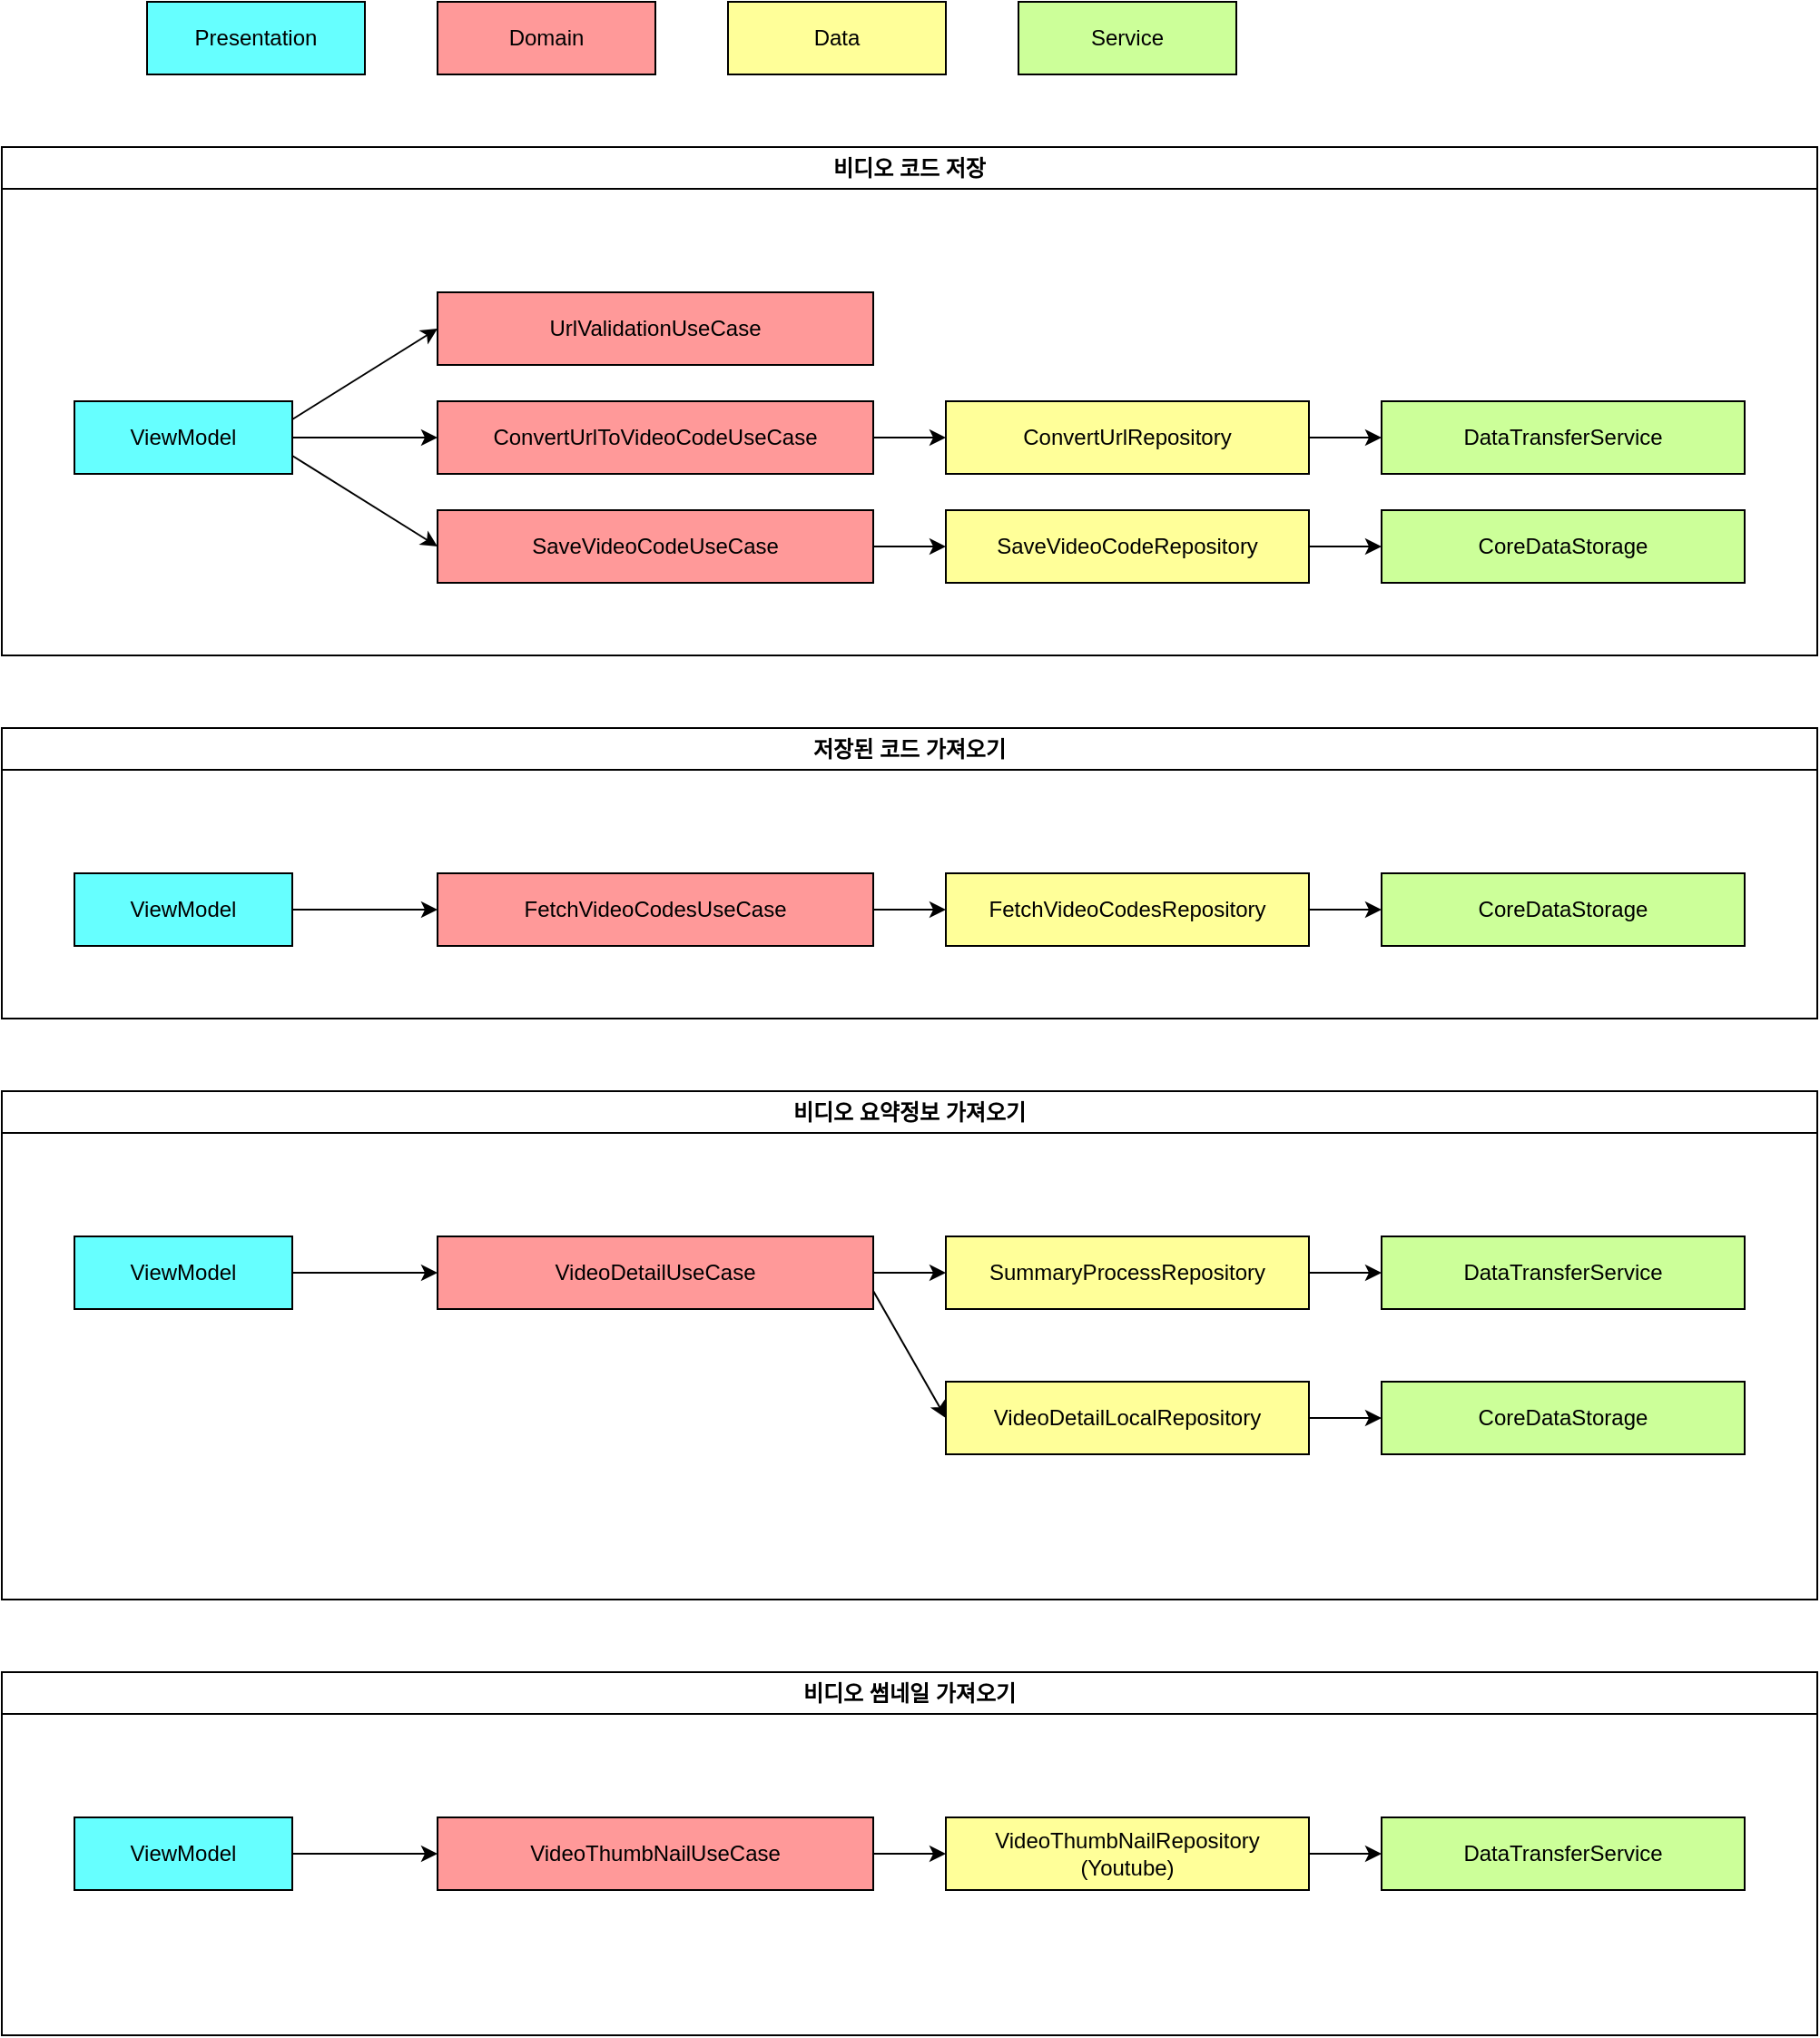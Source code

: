 <mxfile version="22.1.16" type="device">
  <diagram name="페이지-1" id="zKyEZFsJf5ltNaGfMavE">
    <mxGraphModel dx="1592" dy="-152" grid="1" gridSize="10" guides="1" tooltips="1" connect="1" arrows="1" fold="1" page="1" pageScale="1" pageWidth="827" pageHeight="1169" math="0" shadow="0">
      <root>
        <mxCell id="0" />
        <mxCell id="1" parent="0" />
        <mxCell id="MvfcVdHiKDBlGKzfitRY-55" value="Presentation" style="rounded=0;whiteSpace=wrap;html=1;fillColor=#66FFFF;" vertex="1" parent="1">
          <mxGeometry x="160" y="1200" width="120" height="40" as="geometry" />
        </mxCell>
        <mxCell id="MvfcVdHiKDBlGKzfitRY-56" value="Domain" style="rounded=0;whiteSpace=wrap;html=1;fillColor=#FF9999;" vertex="1" parent="1">
          <mxGeometry x="320" y="1200" width="120" height="40" as="geometry" />
        </mxCell>
        <mxCell id="MvfcVdHiKDBlGKzfitRY-57" value="Data" style="rounded=0;whiteSpace=wrap;html=1;fillColor=#FFFF99;" vertex="1" parent="1">
          <mxGeometry x="480" y="1200" width="120" height="40" as="geometry" />
        </mxCell>
        <mxCell id="MvfcVdHiKDBlGKzfitRY-58" value="비디오 코드 저장" style="swimlane;whiteSpace=wrap;html=1;" vertex="1" parent="1">
          <mxGeometry x="80" y="1280" width="1000" height="280" as="geometry" />
        </mxCell>
        <mxCell id="MvfcVdHiKDBlGKzfitRY-5" value="UrlValidationUseCase" style="rounded=0;whiteSpace=wrap;html=1;fillColor=#FF9999;" vertex="1" parent="MvfcVdHiKDBlGKzfitRY-58">
          <mxGeometry x="240" y="80" width="240" height="40" as="geometry" />
        </mxCell>
        <mxCell id="MvfcVdHiKDBlGKzfitRY-7" value="SaveVideoCodeUseCase" style="rounded=0;whiteSpace=wrap;html=1;fillColor=#FF9999;" vertex="1" parent="MvfcVdHiKDBlGKzfitRY-58">
          <mxGeometry x="240" y="200" width="240" height="40" as="geometry" />
        </mxCell>
        <mxCell id="MvfcVdHiKDBlGKzfitRY-9" value="ConvertUrlToVideoCodeUseCase" style="rounded=0;whiteSpace=wrap;html=1;fillColor=#FF9999;" vertex="1" parent="MvfcVdHiKDBlGKzfitRY-58">
          <mxGeometry x="240" y="140" width="240" height="40" as="geometry" />
        </mxCell>
        <mxCell id="MvfcVdHiKDBlGKzfitRY-11" value="SaveVideoCodeRepository" style="rounded=0;whiteSpace=wrap;html=1;fillColor=#FFFF99;" vertex="1" parent="MvfcVdHiKDBlGKzfitRY-58">
          <mxGeometry x="520" y="200" width="200" height="40" as="geometry" />
        </mxCell>
        <mxCell id="MvfcVdHiKDBlGKzfitRY-64" style="edgeStyle=orthogonalEdgeStyle;rounded=0;orthogonalLoop=1;jettySize=auto;html=1;entryX=0;entryY=0.5;entryDx=0;entryDy=0;" edge="1" parent="MvfcVdHiKDBlGKzfitRY-58" source="MvfcVdHiKDBlGKzfitRY-7" target="MvfcVdHiKDBlGKzfitRY-11">
          <mxGeometry relative="1" as="geometry" />
        </mxCell>
        <mxCell id="MvfcVdHiKDBlGKzfitRY-13" value="ConvertUrlRepository" style="rounded=0;whiteSpace=wrap;html=1;fillColor=#FFFF99;" vertex="1" parent="MvfcVdHiKDBlGKzfitRY-58">
          <mxGeometry x="520" y="140" width="200" height="40" as="geometry" />
        </mxCell>
        <mxCell id="MvfcVdHiKDBlGKzfitRY-63" style="edgeStyle=orthogonalEdgeStyle;rounded=0;orthogonalLoop=1;jettySize=auto;html=1;entryX=0;entryY=0.5;entryDx=0;entryDy=0;" edge="1" parent="MvfcVdHiKDBlGKzfitRY-58" source="MvfcVdHiKDBlGKzfitRY-9" target="MvfcVdHiKDBlGKzfitRY-13">
          <mxGeometry relative="1" as="geometry" />
        </mxCell>
        <mxCell id="MvfcVdHiKDBlGKzfitRY-14" value="CoreDataStorage" style="rounded=0;whiteSpace=wrap;html=1;fillColor=#CCFF99;" vertex="1" parent="MvfcVdHiKDBlGKzfitRY-58">
          <mxGeometry x="760" y="200" width="200" height="40" as="geometry" />
        </mxCell>
        <mxCell id="MvfcVdHiKDBlGKzfitRY-66" value="" style="edgeStyle=orthogonalEdgeStyle;rounded=0;orthogonalLoop=1;jettySize=auto;html=1;" edge="1" parent="MvfcVdHiKDBlGKzfitRY-58" source="MvfcVdHiKDBlGKzfitRY-11" target="MvfcVdHiKDBlGKzfitRY-14">
          <mxGeometry relative="1" as="geometry" />
        </mxCell>
        <mxCell id="MvfcVdHiKDBlGKzfitRY-15" value="DataTransferService" style="rounded=0;whiteSpace=wrap;html=1;fillColor=#CCFF99;" vertex="1" parent="MvfcVdHiKDBlGKzfitRY-58">
          <mxGeometry x="760" y="140" width="200" height="40" as="geometry" />
        </mxCell>
        <mxCell id="MvfcVdHiKDBlGKzfitRY-65" style="edgeStyle=orthogonalEdgeStyle;rounded=0;orthogonalLoop=1;jettySize=auto;html=1;entryX=0;entryY=0.5;entryDx=0;entryDy=0;" edge="1" parent="MvfcVdHiKDBlGKzfitRY-58" source="MvfcVdHiKDBlGKzfitRY-13" target="MvfcVdHiKDBlGKzfitRY-15">
          <mxGeometry relative="1" as="geometry" />
        </mxCell>
        <mxCell id="MvfcVdHiKDBlGKzfitRY-70" style="rounded=0;orthogonalLoop=1;jettySize=auto;html=1;entryX=0;entryY=0.5;entryDx=0;entryDy=0;exitX=1;exitY=0.25;exitDx=0;exitDy=0;" edge="1" parent="MvfcVdHiKDBlGKzfitRY-58" source="MvfcVdHiKDBlGKzfitRY-68" target="MvfcVdHiKDBlGKzfitRY-5">
          <mxGeometry relative="1" as="geometry" />
        </mxCell>
        <mxCell id="MvfcVdHiKDBlGKzfitRY-71" style="rounded=0;orthogonalLoop=1;jettySize=auto;html=1;entryX=0;entryY=0.5;entryDx=0;entryDy=0;" edge="1" parent="MvfcVdHiKDBlGKzfitRY-58" source="MvfcVdHiKDBlGKzfitRY-68" target="MvfcVdHiKDBlGKzfitRY-9">
          <mxGeometry relative="1" as="geometry" />
        </mxCell>
        <mxCell id="MvfcVdHiKDBlGKzfitRY-72" style="rounded=0;orthogonalLoop=1;jettySize=auto;html=1;entryX=0;entryY=0.5;entryDx=0;entryDy=0;exitX=1;exitY=0.75;exitDx=0;exitDy=0;" edge="1" parent="MvfcVdHiKDBlGKzfitRY-58" source="MvfcVdHiKDBlGKzfitRY-68" target="MvfcVdHiKDBlGKzfitRY-7">
          <mxGeometry relative="1" as="geometry" />
        </mxCell>
        <mxCell id="MvfcVdHiKDBlGKzfitRY-68" value="ViewModel" style="rounded=0;whiteSpace=wrap;html=1;fillColor=#66FFFF;" vertex="1" parent="MvfcVdHiKDBlGKzfitRY-58">
          <mxGeometry x="40" y="140" width="120" height="40" as="geometry" />
        </mxCell>
        <mxCell id="MvfcVdHiKDBlGKzfitRY-67" value="Service" style="rounded=0;whiteSpace=wrap;html=1;fillColor=#CCFF99;" vertex="1" parent="1">
          <mxGeometry x="640" y="1200" width="120" height="40" as="geometry" />
        </mxCell>
        <mxCell id="MvfcVdHiKDBlGKzfitRY-89" value="저장된 코드 가져오기" style="swimlane;whiteSpace=wrap;html=1;" vertex="1" parent="1">
          <mxGeometry x="80" y="1600" width="1000" height="160" as="geometry" />
        </mxCell>
        <mxCell id="MvfcVdHiKDBlGKzfitRY-17" value="ViewModel" style="rounded=0;whiteSpace=wrap;html=1;fillColor=#66FFFF;" vertex="1" parent="MvfcVdHiKDBlGKzfitRY-89">
          <mxGeometry x="40" y="80" width="120" height="40" as="geometry" />
        </mxCell>
        <mxCell id="MvfcVdHiKDBlGKzfitRY-19" value="FetchVideoCodesUseCase" style="rounded=0;whiteSpace=wrap;html=1;fillColor=#FF9999;" vertex="1" parent="MvfcVdHiKDBlGKzfitRY-89">
          <mxGeometry x="240" y="80" width="240" height="40" as="geometry" />
        </mxCell>
        <mxCell id="MvfcVdHiKDBlGKzfitRY-16" value="" style="edgeStyle=orthogonalEdgeStyle;rounded=0;orthogonalLoop=1;jettySize=auto;html=1;" edge="1" parent="MvfcVdHiKDBlGKzfitRY-89" source="MvfcVdHiKDBlGKzfitRY-17" target="MvfcVdHiKDBlGKzfitRY-19">
          <mxGeometry relative="1" as="geometry" />
        </mxCell>
        <mxCell id="MvfcVdHiKDBlGKzfitRY-21" value="FetchVideoCodesRepository" style="rounded=0;whiteSpace=wrap;html=1;fillColor=#FFFF99;" vertex="1" parent="MvfcVdHiKDBlGKzfitRY-89">
          <mxGeometry x="520" y="80" width="200" height="40" as="geometry" />
        </mxCell>
        <mxCell id="MvfcVdHiKDBlGKzfitRY-18" value="" style="edgeStyle=orthogonalEdgeStyle;rounded=0;orthogonalLoop=1;jettySize=auto;html=1;" edge="1" parent="MvfcVdHiKDBlGKzfitRY-89" source="MvfcVdHiKDBlGKzfitRY-19" target="MvfcVdHiKDBlGKzfitRY-21">
          <mxGeometry relative="1" as="geometry" />
        </mxCell>
        <mxCell id="MvfcVdHiKDBlGKzfitRY-22" value="CoreDataStorage" style="rounded=0;whiteSpace=wrap;html=1;fillColor=#CCFF99;" vertex="1" parent="MvfcVdHiKDBlGKzfitRY-89">
          <mxGeometry x="760" y="80" width="200" height="40" as="geometry" />
        </mxCell>
        <mxCell id="MvfcVdHiKDBlGKzfitRY-20" value="" style="edgeStyle=orthogonalEdgeStyle;rounded=0;orthogonalLoop=1;jettySize=auto;html=1;" edge="1" parent="MvfcVdHiKDBlGKzfitRY-89" source="MvfcVdHiKDBlGKzfitRY-21" target="MvfcVdHiKDBlGKzfitRY-22">
          <mxGeometry relative="1" as="geometry" />
        </mxCell>
        <mxCell id="MvfcVdHiKDBlGKzfitRY-90" value="비디오 요약정보 가져오기" style="swimlane;whiteSpace=wrap;html=1;" vertex="1" parent="1">
          <mxGeometry x="80" y="1800" width="1000" height="280" as="geometry" />
        </mxCell>
        <mxCell id="MvfcVdHiKDBlGKzfitRY-97" value="" style="edgeStyle=orthogonalEdgeStyle;rounded=0;orthogonalLoop=1;jettySize=auto;html=1;" edge="1" parent="MvfcVdHiKDBlGKzfitRY-90" source="MvfcVdHiKDBlGKzfitRY-91" target="MvfcVdHiKDBlGKzfitRY-92">
          <mxGeometry relative="1" as="geometry" />
        </mxCell>
        <mxCell id="MvfcVdHiKDBlGKzfitRY-91" value="ViewModel" style="rounded=0;whiteSpace=wrap;html=1;fillColor=#66FFFF;" vertex="1" parent="MvfcVdHiKDBlGKzfitRY-90">
          <mxGeometry x="40" y="80" width="120" height="40" as="geometry" />
        </mxCell>
        <mxCell id="MvfcVdHiKDBlGKzfitRY-98" style="rounded=0;orthogonalLoop=1;jettySize=auto;html=1;entryX=0;entryY=0.5;entryDx=0;entryDy=0;" edge="1" parent="MvfcVdHiKDBlGKzfitRY-90" source="MvfcVdHiKDBlGKzfitRY-92" target="MvfcVdHiKDBlGKzfitRY-93">
          <mxGeometry relative="1" as="geometry" />
        </mxCell>
        <mxCell id="MvfcVdHiKDBlGKzfitRY-99" style="rounded=0;orthogonalLoop=1;jettySize=auto;html=1;entryX=0;entryY=0.5;entryDx=0;entryDy=0;exitX=1;exitY=0.75;exitDx=0;exitDy=0;" edge="1" parent="MvfcVdHiKDBlGKzfitRY-90" source="MvfcVdHiKDBlGKzfitRY-92" target="MvfcVdHiKDBlGKzfitRY-94">
          <mxGeometry relative="1" as="geometry" />
        </mxCell>
        <mxCell id="MvfcVdHiKDBlGKzfitRY-92" value="VideoDetailUseCase" style="rounded=0;whiteSpace=wrap;html=1;fillColor=#FF9999;" vertex="1" parent="MvfcVdHiKDBlGKzfitRY-90">
          <mxGeometry x="240" y="80" width="240" height="40" as="geometry" />
        </mxCell>
        <mxCell id="MvfcVdHiKDBlGKzfitRY-100" value="" style="edgeStyle=orthogonalEdgeStyle;rounded=0;orthogonalLoop=1;jettySize=auto;html=1;" edge="1" parent="MvfcVdHiKDBlGKzfitRY-90" source="MvfcVdHiKDBlGKzfitRY-93" target="MvfcVdHiKDBlGKzfitRY-95">
          <mxGeometry relative="1" as="geometry" />
        </mxCell>
        <mxCell id="MvfcVdHiKDBlGKzfitRY-93" value="SummaryProcessRepository" style="rounded=0;whiteSpace=wrap;html=1;fillColor=#FFFF99;" vertex="1" parent="MvfcVdHiKDBlGKzfitRY-90">
          <mxGeometry x="520" y="80" width="200" height="40" as="geometry" />
        </mxCell>
        <mxCell id="MvfcVdHiKDBlGKzfitRY-101" value="" style="edgeStyle=orthogonalEdgeStyle;rounded=0;orthogonalLoop=1;jettySize=auto;html=1;" edge="1" parent="MvfcVdHiKDBlGKzfitRY-90" source="MvfcVdHiKDBlGKzfitRY-94" target="MvfcVdHiKDBlGKzfitRY-96">
          <mxGeometry relative="1" as="geometry" />
        </mxCell>
        <mxCell id="MvfcVdHiKDBlGKzfitRY-94" value="VideoDetailLocalRepository" style="rounded=0;whiteSpace=wrap;html=1;fillColor=#FFFF99;" vertex="1" parent="MvfcVdHiKDBlGKzfitRY-90">
          <mxGeometry x="520" y="160" width="200" height="40" as="geometry" />
        </mxCell>
        <mxCell id="MvfcVdHiKDBlGKzfitRY-95" value="DataTransferService" style="rounded=0;whiteSpace=wrap;html=1;fillColor=#CCFF99;" vertex="1" parent="MvfcVdHiKDBlGKzfitRY-90">
          <mxGeometry x="760" y="80" width="200" height="40" as="geometry" />
        </mxCell>
        <mxCell id="MvfcVdHiKDBlGKzfitRY-96" value="CoreDataStorage" style="rounded=0;whiteSpace=wrap;html=1;fillColor=#CCFF99;" vertex="1" parent="MvfcVdHiKDBlGKzfitRY-90">
          <mxGeometry x="760" y="160" width="200" height="40" as="geometry" />
        </mxCell>
        <mxCell id="MvfcVdHiKDBlGKzfitRY-103" value="비디오 썸네일 가져오기" style="swimlane;whiteSpace=wrap;html=1;" vertex="1" parent="1">
          <mxGeometry x="80" y="2120" width="1000" height="200" as="geometry" />
        </mxCell>
        <mxCell id="MvfcVdHiKDBlGKzfitRY-110" value="" style="edgeStyle=orthogonalEdgeStyle;rounded=0;orthogonalLoop=1;jettySize=auto;html=1;" edge="1" parent="MvfcVdHiKDBlGKzfitRY-103" source="MvfcVdHiKDBlGKzfitRY-104" target="MvfcVdHiKDBlGKzfitRY-105">
          <mxGeometry relative="1" as="geometry" />
        </mxCell>
        <mxCell id="MvfcVdHiKDBlGKzfitRY-104" value="VideoThumbNailUseCase" style="rounded=0;whiteSpace=wrap;html=1;fillColor=#FF9999;" vertex="1" parent="MvfcVdHiKDBlGKzfitRY-103">
          <mxGeometry x="240" y="80" width="240" height="40" as="geometry" />
        </mxCell>
        <mxCell id="MvfcVdHiKDBlGKzfitRY-111" value="" style="edgeStyle=orthogonalEdgeStyle;rounded=0;orthogonalLoop=1;jettySize=auto;html=1;" edge="1" parent="MvfcVdHiKDBlGKzfitRY-103" source="MvfcVdHiKDBlGKzfitRY-105" target="MvfcVdHiKDBlGKzfitRY-107">
          <mxGeometry relative="1" as="geometry" />
        </mxCell>
        <mxCell id="MvfcVdHiKDBlGKzfitRY-105" value="VideoThumbNailRepository&lt;br&gt;(Youtube)" style="rounded=0;whiteSpace=wrap;html=1;fillColor=#FFFF99;" vertex="1" parent="MvfcVdHiKDBlGKzfitRY-103">
          <mxGeometry x="520" y="80" width="200" height="40" as="geometry" />
        </mxCell>
        <mxCell id="MvfcVdHiKDBlGKzfitRY-107" value="DataTransferService" style="rounded=0;whiteSpace=wrap;html=1;fillColor=#CCFF99;" vertex="1" parent="MvfcVdHiKDBlGKzfitRY-103">
          <mxGeometry x="760" y="80" width="200" height="40" as="geometry" />
        </mxCell>
        <mxCell id="MvfcVdHiKDBlGKzfitRY-109" value="" style="edgeStyle=orthogonalEdgeStyle;rounded=0;orthogonalLoop=1;jettySize=auto;html=1;" edge="1" parent="MvfcVdHiKDBlGKzfitRY-103" source="MvfcVdHiKDBlGKzfitRY-108" target="MvfcVdHiKDBlGKzfitRY-104">
          <mxGeometry relative="1" as="geometry" />
        </mxCell>
        <mxCell id="MvfcVdHiKDBlGKzfitRY-108" value="ViewModel" style="rounded=0;whiteSpace=wrap;html=1;fillColor=#66FFFF;" vertex="1" parent="MvfcVdHiKDBlGKzfitRY-103">
          <mxGeometry x="40" y="80" width="120" height="40" as="geometry" />
        </mxCell>
      </root>
    </mxGraphModel>
  </diagram>
</mxfile>
